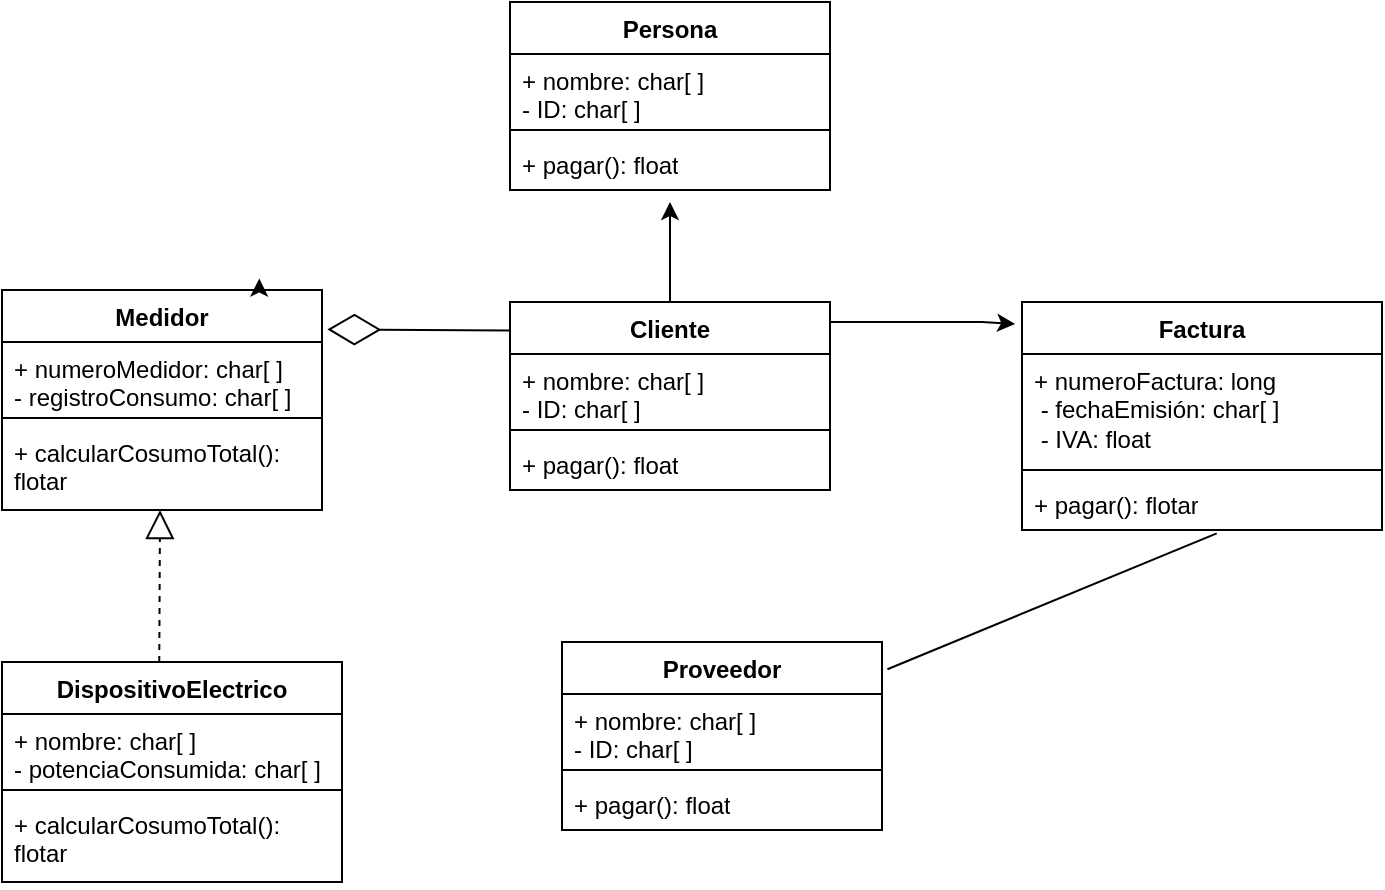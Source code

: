 <mxfile version="22.0.8" type="github">
  <diagram name="Página-1" id="qzHeLhYWio8bt5FbWxzC">
    <mxGraphModel dx="1477" dy="1775" grid="1" gridSize="10" guides="1" tooltips="1" connect="1" arrows="1" fold="1" page="1" pageScale="1" pageWidth="827" pageHeight="1169" math="0" shadow="0">
      <root>
        <mxCell id="0" />
        <mxCell id="1" parent="0" />
        <mxCell id="92ZlCaCENZe-C0ZBubRc-1" value="&lt;font style=&quot;vertical-align: inherit;&quot;&gt;&lt;font style=&quot;vertical-align: inherit;&quot;&gt;Persona&lt;/font&gt;&lt;/font&gt;" style="swimlane;fontStyle=1;align=center;verticalAlign=top;childLayout=stackLayout;horizontal=1;startSize=26;horizontalStack=0;resizeParent=1;resizeParentMax=0;resizeLast=0;collapsible=1;marginBottom=0;whiteSpace=wrap;html=1;" vertex="1" parent="1">
          <mxGeometry x="334" y="-1160" width="160" height="94" as="geometry" />
        </mxCell>
        <mxCell id="92ZlCaCENZe-C0ZBubRc-2" value="&lt;font style=&quot;vertical-align: inherit;&quot;&gt;&lt;font style=&quot;vertical-align: inherit;&quot;&gt;&lt;font style=&quot;vertical-align: inherit;&quot;&gt;&lt;font style=&quot;vertical-align: inherit;&quot;&gt;&lt;font style=&quot;vertical-align: inherit;&quot;&gt;&lt;font style=&quot;vertical-align: inherit;&quot;&gt;+ nombre: char[ ]&lt;/font&gt;&lt;/font&gt;&lt;br&gt;&lt;font style=&quot;vertical-align: inherit;&quot;&gt;&lt;font style=&quot;vertical-align: inherit;&quot;&gt;- ID: char[ ]&lt;/font&gt;&lt;/font&gt;&lt;br&gt;&lt;/font&gt;&lt;/font&gt;&lt;/font&gt;&lt;/font&gt;" style="text;strokeColor=none;fillColor=none;align=left;verticalAlign=top;spacingLeft=4;spacingRight=4;overflow=hidden;rotatable=0;points=[[0,0.5],[1,0.5]];portConstraint=eastwest;whiteSpace=wrap;html=1;" vertex="1" parent="92ZlCaCENZe-C0ZBubRc-1">
          <mxGeometry y="26" width="160" height="34" as="geometry" />
        </mxCell>
        <mxCell id="92ZlCaCENZe-C0ZBubRc-3" value="" style="line;strokeWidth=1;fillColor=none;align=left;verticalAlign=middle;spacingTop=-1;spacingLeft=3;spacingRight=3;rotatable=0;labelPosition=right;points=[];portConstraint=eastwest;strokeColor=inherit;" vertex="1" parent="92ZlCaCENZe-C0ZBubRc-1">
          <mxGeometry y="60" width="160" height="8" as="geometry" />
        </mxCell>
        <mxCell id="92ZlCaCENZe-C0ZBubRc-4" value="&lt;font style=&quot;vertical-align: inherit;&quot;&gt;&lt;font style=&quot;vertical-align: inherit;&quot;&gt;&lt;font style=&quot;vertical-align: inherit;&quot;&gt;&lt;font style=&quot;vertical-align: inherit;&quot;&gt;+ pagar(): float&lt;/font&gt;&lt;/font&gt;&lt;/font&gt;&lt;/font&gt;" style="text;strokeColor=none;fillColor=none;align=left;verticalAlign=top;spacingLeft=4;spacingRight=4;overflow=hidden;rotatable=0;points=[[0,0.5],[1,0.5]];portConstraint=eastwest;whiteSpace=wrap;html=1;" vertex="1" parent="92ZlCaCENZe-C0ZBubRc-1">
          <mxGeometry y="68" width="160" height="26" as="geometry" />
        </mxCell>
        <mxCell id="92ZlCaCENZe-C0ZBubRc-6" value="&lt;font style=&quot;vertical-align: inherit;&quot;&gt;&lt;font style=&quot;vertical-align: inherit;&quot;&gt;&lt;font style=&quot;vertical-align: inherit;&quot;&gt;&lt;font style=&quot;vertical-align: inherit;&quot;&gt;Factura&lt;/font&gt;&lt;/font&gt;&lt;/font&gt;&lt;/font&gt;" style="swimlane;fontStyle=1;align=center;verticalAlign=top;childLayout=stackLayout;horizontal=1;startSize=26;horizontalStack=0;resizeParent=1;resizeParentMax=0;resizeLast=0;collapsible=1;marginBottom=0;whiteSpace=wrap;html=1;" vertex="1" parent="1">
          <mxGeometry x="590" y="-1010" width="180" height="114" as="geometry" />
        </mxCell>
        <mxCell id="92ZlCaCENZe-C0ZBubRc-7" value="&lt;font style=&quot;vertical-align: inherit;&quot;&gt;&lt;font style=&quot;vertical-align: inherit;&quot;&gt;&lt;font style=&quot;vertical-align: inherit;&quot;&gt;&lt;font style=&quot;vertical-align: inherit;&quot;&gt;&lt;font style=&quot;vertical-align: inherit;&quot;&gt;&lt;font style=&quot;vertical-align: inherit;&quot;&gt;&lt;font style=&quot;vertical-align: inherit;&quot;&gt;&lt;font style=&quot;vertical-align: inherit;&quot;&gt;&lt;font style=&quot;vertical-align: inherit;&quot;&gt;&lt;font style=&quot;vertical-align: inherit;&quot;&gt;&lt;font style=&quot;vertical-align: inherit;&quot;&gt;&lt;font style=&quot;vertical-align: inherit;&quot;&gt;&lt;font style=&quot;vertical-align: inherit;&quot;&gt;&lt;font style=&quot;vertical-align: inherit;&quot;&gt;+ numeroFactura: long &lt;/font&gt;&lt;/font&gt;&lt;/font&gt;&lt;/font&gt;&lt;/font&gt;&lt;/font&gt;&lt;/font&gt;&lt;/font&gt;&lt;/font&gt;&lt;/font&gt;&lt;br&gt;&lt;font style=&quot;vertical-align: inherit;&quot;&gt;&lt;font style=&quot;vertical-align: inherit;&quot;&gt;&lt;font style=&quot;vertical-align: inherit;&quot;&gt;&lt;font style=&quot;vertical-align: inherit;&quot;&gt;&lt;font style=&quot;vertical-align: inherit;&quot;&gt;&lt;font style=&quot;vertical-align: inherit;&quot;&gt;&lt;font style=&quot;vertical-align: inherit;&quot;&gt;&lt;font style=&quot;vertical-align: inherit;&quot;&gt;&lt;font style=&quot;vertical-align: inherit;&quot;&gt;&lt;font style=&quot;vertical-align: inherit;&quot;&gt;&amp;nbsp;- fechaEmisión: char[ ]&lt;br&gt;&lt;/font&gt;&lt;/font&gt;&lt;/font&gt;&lt;/font&gt;&lt;/font&gt;&lt;/font&gt;&lt;/font&gt;&lt;/font&gt;&lt;/font&gt;&lt;/font&gt;&lt;font style=&quot;vertical-align: inherit;&quot;&gt;&lt;font style=&quot;vertical-align: inherit;&quot;&gt;&amp;nbsp;- IVA: float&lt;/font&gt;&lt;/font&gt;&lt;br&gt;&lt;/font&gt;&lt;/font&gt;&lt;/font&gt;&lt;/font&gt;" style="text;strokeColor=none;fillColor=none;align=left;verticalAlign=top;spacingLeft=4;spacingRight=4;overflow=hidden;rotatable=0;points=[[0,0.5],[1,0.5]];portConstraint=eastwest;whiteSpace=wrap;html=1;" vertex="1" parent="92ZlCaCENZe-C0ZBubRc-6">
          <mxGeometry y="26" width="180" height="54" as="geometry" />
        </mxCell>
        <mxCell id="92ZlCaCENZe-C0ZBubRc-8" value="" style="line;strokeWidth=1;fillColor=none;align=left;verticalAlign=middle;spacingTop=-1;spacingLeft=3;spacingRight=3;rotatable=0;labelPosition=right;points=[];portConstraint=eastwest;strokeColor=inherit;" vertex="1" parent="92ZlCaCENZe-C0ZBubRc-6">
          <mxGeometry y="80" width="180" height="8" as="geometry" />
        </mxCell>
        <mxCell id="92ZlCaCENZe-C0ZBubRc-9" value="&lt;font style=&quot;vertical-align: inherit;&quot;&gt;&lt;font style=&quot;vertical-align: inherit;&quot;&gt;&lt;font style=&quot;vertical-align: inherit;&quot;&gt;&lt;font style=&quot;vertical-align: inherit;&quot;&gt;&lt;font style=&quot;vertical-align: inherit;&quot;&gt;&lt;font style=&quot;vertical-align: inherit;&quot;&gt;+ pagar(): flotar&lt;/font&gt;&lt;/font&gt;&lt;/font&gt;&lt;/font&gt;&lt;/font&gt;&lt;/font&gt;" style="text;strokeColor=none;fillColor=none;align=left;verticalAlign=top;spacingLeft=4;spacingRight=4;overflow=hidden;rotatable=0;points=[[0,0.5],[1,0.5]];portConstraint=eastwest;whiteSpace=wrap;html=1;" vertex="1" parent="92ZlCaCENZe-C0ZBubRc-6">
          <mxGeometry y="88" width="180" height="26" as="geometry" />
        </mxCell>
        <mxCell id="92ZlCaCENZe-C0ZBubRc-11" value="&lt;font style=&quot;vertical-align: inherit;&quot;&gt;&lt;font style=&quot;vertical-align: inherit;&quot;&gt;&lt;font style=&quot;vertical-align: inherit;&quot;&gt;&lt;font style=&quot;vertical-align: inherit;&quot;&gt;Medidor&lt;/font&gt;&lt;/font&gt;&lt;/font&gt;&lt;/font&gt;" style="swimlane;fontStyle=1;align=center;verticalAlign=top;childLayout=stackLayout;horizontal=1;startSize=26;horizontalStack=0;resizeParent=1;resizeParentMax=0;resizeLast=0;collapsible=1;marginBottom=0;whiteSpace=wrap;html=1;" vertex="1" parent="1">
          <mxGeometry x="80" y="-1016" width="160" height="110" as="geometry" />
        </mxCell>
        <mxCell id="92ZlCaCENZe-C0ZBubRc-12" value="&lt;font style=&quot;vertical-align: inherit;&quot;&gt;&lt;font style=&quot;vertical-align: inherit;&quot;&gt;&lt;font style=&quot;vertical-align: inherit;&quot;&gt;&lt;font style=&quot;vertical-align: inherit;&quot;&gt;&lt;font style=&quot;vertical-align: inherit;&quot;&gt;&lt;font style=&quot;vertical-align: inherit;&quot;&gt;&lt;font style=&quot;vertical-align: inherit;&quot;&gt;&lt;font style=&quot;vertical-align: inherit;&quot;&gt;+ numeroMedidor: char[ ] &lt;/font&gt;&lt;/font&gt;&lt;/font&gt;&lt;/font&gt;&lt;br&gt;&lt;font style=&quot;vertical-align: inherit;&quot;&gt;&lt;font style=&quot;vertical-align: inherit;&quot;&gt;&lt;font style=&quot;vertical-align: inherit;&quot;&gt;&lt;font style=&quot;vertical-align: inherit;&quot;&gt;- registroConsumo: char[ ]&lt;/font&gt;&lt;/font&gt;&lt;/font&gt;&lt;/font&gt;&lt;br&gt;&lt;/font&gt;&lt;/font&gt;&lt;/font&gt;&lt;/font&gt;" style="text;strokeColor=none;fillColor=none;align=left;verticalAlign=top;spacingLeft=4;spacingRight=4;overflow=hidden;rotatable=0;points=[[0,0.5],[1,0.5]];portConstraint=eastwest;whiteSpace=wrap;html=1;" vertex="1" parent="92ZlCaCENZe-C0ZBubRc-11">
          <mxGeometry y="26" width="160" height="34" as="geometry" />
        </mxCell>
        <mxCell id="92ZlCaCENZe-C0ZBubRc-13" value="" style="line;strokeWidth=1;fillColor=none;align=left;verticalAlign=middle;spacingTop=-1;spacingLeft=3;spacingRight=3;rotatable=0;labelPosition=right;points=[];portConstraint=eastwest;strokeColor=inherit;" vertex="1" parent="92ZlCaCENZe-C0ZBubRc-11">
          <mxGeometry y="60" width="160" height="8" as="geometry" />
        </mxCell>
        <mxCell id="92ZlCaCENZe-C0ZBubRc-14" value="&lt;font style=&quot;vertical-align: inherit;&quot;&gt;&lt;font style=&quot;vertical-align: inherit;&quot;&gt;&lt;font style=&quot;vertical-align: inherit;&quot;&gt;&lt;font style=&quot;vertical-align: inherit;&quot;&gt;&lt;font style=&quot;vertical-align: inherit;&quot;&gt;&lt;font style=&quot;vertical-align: inherit;&quot;&gt;+ calcularCosumoTotal(): flotar&lt;/font&gt;&lt;/font&gt;&lt;/font&gt;&lt;/font&gt;&lt;/font&gt;&lt;/font&gt;" style="text;strokeColor=none;fillColor=none;align=left;verticalAlign=top;spacingLeft=4;spacingRight=4;overflow=hidden;rotatable=0;points=[[0,0.5],[1,0.5]];portConstraint=eastwest;whiteSpace=wrap;html=1;" vertex="1" parent="92ZlCaCENZe-C0ZBubRc-11">
          <mxGeometry y="68" width="160" height="42" as="geometry" />
        </mxCell>
        <mxCell id="92ZlCaCENZe-C0ZBubRc-19" style="edgeStyle=orthogonalEdgeStyle;rounded=0;orthogonalLoop=1;jettySize=auto;html=1;" edge="1" parent="1" source="92ZlCaCENZe-C0ZBubRc-15">
          <mxGeometry relative="1" as="geometry">
            <mxPoint x="414" y="-1060" as="targetPoint" />
          </mxGeometry>
        </mxCell>
        <mxCell id="92ZlCaCENZe-C0ZBubRc-15" value="&lt;font style=&quot;vertical-align: inherit;&quot;&gt;&lt;font style=&quot;vertical-align: inherit;&quot;&gt;Cliente&lt;/font&gt;&lt;/font&gt;" style="swimlane;fontStyle=1;align=center;verticalAlign=top;childLayout=stackLayout;horizontal=1;startSize=26;horizontalStack=0;resizeParent=1;resizeParentMax=0;resizeLast=0;collapsible=1;marginBottom=0;whiteSpace=wrap;html=1;" vertex="1" parent="1">
          <mxGeometry x="334" y="-1010" width="160" height="94" as="geometry" />
        </mxCell>
        <mxCell id="92ZlCaCENZe-C0ZBubRc-16" value="&lt;font style=&quot;vertical-align: inherit;&quot;&gt;&lt;font style=&quot;vertical-align: inherit;&quot;&gt;&lt;font style=&quot;vertical-align: inherit;&quot;&gt;&lt;font style=&quot;vertical-align: inherit;&quot;&gt;&lt;font style=&quot;vertical-align: inherit;&quot;&gt;&lt;font style=&quot;vertical-align: inherit;&quot;&gt;+ nombre: char[ ]&lt;/font&gt;&lt;/font&gt;&lt;br&gt;&lt;font style=&quot;vertical-align: inherit;&quot;&gt;&lt;font style=&quot;vertical-align: inherit;&quot;&gt;- ID: char[ ]&lt;/font&gt;&lt;/font&gt;&lt;br&gt;&lt;/font&gt;&lt;/font&gt;&lt;/font&gt;&lt;/font&gt;" style="text;strokeColor=none;fillColor=none;align=left;verticalAlign=top;spacingLeft=4;spacingRight=4;overflow=hidden;rotatable=0;points=[[0,0.5],[1,0.5]];portConstraint=eastwest;whiteSpace=wrap;html=1;" vertex="1" parent="92ZlCaCENZe-C0ZBubRc-15">
          <mxGeometry y="26" width="160" height="34" as="geometry" />
        </mxCell>
        <mxCell id="92ZlCaCENZe-C0ZBubRc-17" value="" style="line;strokeWidth=1;fillColor=none;align=left;verticalAlign=middle;spacingTop=-1;spacingLeft=3;spacingRight=3;rotatable=0;labelPosition=right;points=[];portConstraint=eastwest;strokeColor=inherit;" vertex="1" parent="92ZlCaCENZe-C0ZBubRc-15">
          <mxGeometry y="60" width="160" height="8" as="geometry" />
        </mxCell>
        <mxCell id="92ZlCaCENZe-C0ZBubRc-18" value="&lt;font style=&quot;vertical-align: inherit;&quot;&gt;&lt;font style=&quot;vertical-align: inherit;&quot;&gt;&lt;font style=&quot;vertical-align: inherit;&quot;&gt;&lt;font style=&quot;vertical-align: inherit;&quot;&gt;+ pagar(): float&lt;/font&gt;&lt;/font&gt;&lt;/font&gt;&lt;/font&gt;" style="text;strokeColor=none;fillColor=none;align=left;verticalAlign=top;spacingLeft=4;spacingRight=4;overflow=hidden;rotatable=0;points=[[0,0.5],[1,0.5]];portConstraint=eastwest;whiteSpace=wrap;html=1;" vertex="1" parent="92ZlCaCENZe-C0ZBubRc-15">
          <mxGeometry y="68" width="160" height="26" as="geometry" />
        </mxCell>
        <mxCell id="92ZlCaCENZe-C0ZBubRc-23" value="" style="endArrow=diamondThin;endFill=0;endSize=24;html=1;rounded=0;entryX=1.017;entryY=0.179;entryDx=0;entryDy=0;entryPerimeter=0;exitX=0;exitY=0.152;exitDx=0;exitDy=0;exitPerimeter=0;" edge="1" parent="1" source="92ZlCaCENZe-C0ZBubRc-15" target="92ZlCaCENZe-C0ZBubRc-11">
          <mxGeometry width="160" relative="1" as="geometry">
            <mxPoint x="310" y="-870" as="sourcePoint" />
            <mxPoint x="670" y="-980" as="targetPoint" />
          </mxGeometry>
        </mxCell>
        <mxCell id="92ZlCaCENZe-C0ZBubRc-24" style="edgeStyle=orthogonalEdgeStyle;rounded=0;orthogonalLoop=1;jettySize=auto;html=1;exitX=0.75;exitY=0;exitDx=0;exitDy=0;entryX=0.804;entryY=-0.052;entryDx=0;entryDy=0;entryPerimeter=0;" edge="1" parent="1" source="92ZlCaCENZe-C0ZBubRc-11" target="92ZlCaCENZe-C0ZBubRc-11">
          <mxGeometry relative="1" as="geometry" />
        </mxCell>
        <mxCell id="92ZlCaCENZe-C0ZBubRc-25" style="edgeStyle=orthogonalEdgeStyle;rounded=0;orthogonalLoop=1;jettySize=auto;html=1;entryX=-0.019;entryY=0.096;entryDx=0;entryDy=0;entryPerimeter=0;" edge="1" parent="1" source="92ZlCaCENZe-C0ZBubRc-15" target="92ZlCaCENZe-C0ZBubRc-6">
          <mxGeometry relative="1" as="geometry">
            <Array as="points">
              <mxPoint x="570" y="-1000" />
              <mxPoint x="570" y="-1000" />
            </Array>
          </mxGeometry>
        </mxCell>
        <mxCell id="92ZlCaCENZe-C0ZBubRc-26" value="&lt;font style=&quot;vertical-align: inherit;&quot;&gt;&lt;font style=&quot;vertical-align: inherit;&quot;&gt;&lt;font style=&quot;vertical-align: inherit;&quot;&gt;&lt;font style=&quot;vertical-align: inherit;&quot;&gt;&lt;font style=&quot;vertical-align: inherit;&quot;&gt;&lt;font style=&quot;vertical-align: inherit;&quot;&gt;&lt;font style=&quot;vertical-align: inherit;&quot;&gt;&lt;font style=&quot;vertical-align: inherit;&quot;&gt;DispositivoElectrico&lt;/font&gt;&lt;/font&gt;&lt;/font&gt;&lt;/font&gt;&lt;/font&gt;&lt;/font&gt;&lt;/font&gt;&lt;/font&gt;" style="swimlane;fontStyle=1;align=center;verticalAlign=top;childLayout=stackLayout;horizontal=1;startSize=26;horizontalStack=0;resizeParent=1;resizeParentMax=0;resizeLast=0;collapsible=1;marginBottom=0;whiteSpace=wrap;html=1;" vertex="1" parent="1">
          <mxGeometry x="80" y="-830" width="170" height="110" as="geometry" />
        </mxCell>
        <mxCell id="92ZlCaCENZe-C0ZBubRc-27" value="&lt;font style=&quot;vertical-align: inherit;&quot;&gt;&lt;font style=&quot;vertical-align: inherit;&quot;&gt;&lt;font style=&quot;vertical-align: inherit;&quot;&gt;&lt;font style=&quot;vertical-align: inherit;&quot;&gt;&lt;font style=&quot;vertical-align: inherit;&quot;&gt;&lt;font style=&quot;vertical-align: inherit;&quot;&gt;&lt;font style=&quot;vertical-align: inherit;&quot;&gt;&lt;font style=&quot;vertical-align: inherit;&quot;&gt;&lt;font style=&quot;vertical-align: inherit;&quot;&gt;&lt;font style=&quot;vertical-align: inherit;&quot;&gt;&lt;font style=&quot;vertical-align: inherit;&quot;&gt;&lt;font style=&quot;vertical-align: inherit;&quot;&gt;+ nombre: char[ ] &lt;/font&gt;&lt;/font&gt;&lt;/font&gt;&lt;/font&gt;&lt;/font&gt;&lt;/font&gt;&lt;/font&gt;&lt;/font&gt;&lt;br&gt;&lt;font style=&quot;vertical-align: inherit;&quot;&gt;&lt;font style=&quot;vertical-align: inherit;&quot;&gt;&lt;font style=&quot;vertical-align: inherit;&quot;&gt;&lt;font style=&quot;vertical-align: inherit;&quot;&gt;&lt;font style=&quot;vertical-align: inherit;&quot;&gt;&lt;font style=&quot;vertical-align: inherit;&quot;&gt;&lt;font style=&quot;vertical-align: inherit;&quot;&gt;&lt;font style=&quot;vertical-align: inherit;&quot;&gt;- potenciaConsumida: char[ ]&lt;/font&gt;&lt;/font&gt;&lt;/font&gt;&lt;/font&gt;&lt;/font&gt;&lt;/font&gt;&lt;/font&gt;&lt;/font&gt;&lt;br&gt;&lt;/font&gt;&lt;/font&gt;&lt;/font&gt;&lt;/font&gt;" style="text;strokeColor=none;fillColor=none;align=left;verticalAlign=top;spacingLeft=4;spacingRight=4;overflow=hidden;rotatable=0;points=[[0,0.5],[1,0.5]];portConstraint=eastwest;whiteSpace=wrap;html=1;" vertex="1" parent="92ZlCaCENZe-C0ZBubRc-26">
          <mxGeometry y="26" width="170" height="34" as="geometry" />
        </mxCell>
        <mxCell id="92ZlCaCENZe-C0ZBubRc-28" value="" style="line;strokeWidth=1;fillColor=none;align=left;verticalAlign=middle;spacingTop=-1;spacingLeft=3;spacingRight=3;rotatable=0;labelPosition=right;points=[];portConstraint=eastwest;strokeColor=inherit;" vertex="1" parent="92ZlCaCENZe-C0ZBubRc-26">
          <mxGeometry y="60" width="170" height="8" as="geometry" />
        </mxCell>
        <mxCell id="92ZlCaCENZe-C0ZBubRc-29" value="&lt;font style=&quot;vertical-align: inherit;&quot;&gt;&lt;font style=&quot;vertical-align: inherit;&quot;&gt;&lt;font style=&quot;vertical-align: inherit;&quot;&gt;&lt;font style=&quot;vertical-align: inherit;&quot;&gt;&lt;font style=&quot;vertical-align: inherit;&quot;&gt;&lt;font style=&quot;vertical-align: inherit;&quot;&gt;+ calcularCosumoTotal(): flotar&lt;/font&gt;&lt;/font&gt;&lt;/font&gt;&lt;/font&gt;&lt;/font&gt;&lt;/font&gt;" style="text;strokeColor=none;fillColor=none;align=left;verticalAlign=top;spacingLeft=4;spacingRight=4;overflow=hidden;rotatable=0;points=[[0,0.5],[1,0.5]];portConstraint=eastwest;whiteSpace=wrap;html=1;" vertex="1" parent="92ZlCaCENZe-C0ZBubRc-26">
          <mxGeometry y="68" width="170" height="42" as="geometry" />
        </mxCell>
        <mxCell id="92ZlCaCENZe-C0ZBubRc-30" value="" style="endArrow=block;dashed=1;endFill=0;endSize=12;html=1;rounded=0;exitX=0.447;exitY=-0.009;exitDx=0;exitDy=0;exitPerimeter=0;" edge="1" parent="1">
          <mxGeometry width="160" relative="1" as="geometry">
            <mxPoint x="158.63" y="-830" as="sourcePoint" />
            <mxPoint x="159" y="-906" as="targetPoint" />
          </mxGeometry>
        </mxCell>
        <mxCell id="92ZlCaCENZe-C0ZBubRc-31" value="&lt;font style=&quot;vertical-align: inherit;&quot;&gt;&lt;font style=&quot;vertical-align: inherit;&quot;&gt;&lt;font style=&quot;vertical-align: inherit;&quot;&gt;&lt;font style=&quot;vertical-align: inherit;&quot;&gt;Proveedor&lt;/font&gt;&lt;/font&gt;&lt;/font&gt;&lt;/font&gt;" style="swimlane;fontStyle=1;align=center;verticalAlign=top;childLayout=stackLayout;horizontal=1;startSize=26;horizontalStack=0;resizeParent=1;resizeParentMax=0;resizeLast=0;collapsible=1;marginBottom=0;whiteSpace=wrap;html=1;points=[[0,0,0,0,0],[0,0.25,0,0,0],[0,0.5,0,0,0],[0,0.75,0,0,0],[0,1,0,0,0],[0.25,0,0,0,0],[0.25,1,0,0,0],[0.5,0,0,0,0],[0.5,1,0,0,0],[0.75,0,0,0,0],[0.75,1,0,0,0],[1,0,0,0,0],[1,0.25,0,0,0],[1,0.5,0,0,0],[1,0.75,0,0,0],[1,1,0,0,0]];" vertex="1" parent="1">
          <mxGeometry x="360" y="-840" width="160" height="94" as="geometry" />
        </mxCell>
        <mxCell id="92ZlCaCENZe-C0ZBubRc-32" value="&lt;font style=&quot;vertical-align: inherit;&quot;&gt;&lt;font style=&quot;vertical-align: inherit;&quot;&gt;&lt;font style=&quot;vertical-align: inherit;&quot;&gt;&lt;font style=&quot;vertical-align: inherit;&quot;&gt;&lt;font style=&quot;vertical-align: inherit;&quot;&gt;&lt;font style=&quot;vertical-align: inherit;&quot;&gt;+ nombre: char[ ]&lt;/font&gt;&lt;/font&gt;&lt;br&gt;&lt;font style=&quot;vertical-align: inherit;&quot;&gt;&lt;font style=&quot;vertical-align: inherit;&quot;&gt;- ID: char[ ]&lt;/font&gt;&lt;/font&gt;&lt;br&gt;&lt;/font&gt;&lt;/font&gt;&lt;/font&gt;&lt;/font&gt;" style="text;strokeColor=none;fillColor=none;align=left;verticalAlign=top;spacingLeft=4;spacingRight=4;overflow=hidden;rotatable=0;points=[[0,0.5],[1,0.5]];portConstraint=eastwest;whiteSpace=wrap;html=1;" vertex="1" parent="92ZlCaCENZe-C0ZBubRc-31">
          <mxGeometry y="26" width="160" height="34" as="geometry" />
        </mxCell>
        <mxCell id="92ZlCaCENZe-C0ZBubRc-33" value="" style="line;strokeWidth=1;fillColor=none;align=left;verticalAlign=middle;spacingTop=-1;spacingLeft=3;spacingRight=3;rotatable=0;labelPosition=right;points=[];portConstraint=eastwest;strokeColor=inherit;" vertex="1" parent="92ZlCaCENZe-C0ZBubRc-31">
          <mxGeometry y="60" width="160" height="8" as="geometry" />
        </mxCell>
        <mxCell id="92ZlCaCENZe-C0ZBubRc-34" value="&lt;font style=&quot;vertical-align: inherit;&quot;&gt;&lt;font style=&quot;vertical-align: inherit;&quot;&gt;&lt;font style=&quot;vertical-align: inherit;&quot;&gt;&lt;font style=&quot;vertical-align: inherit;&quot;&gt;+ pagar(): float&lt;/font&gt;&lt;/font&gt;&lt;/font&gt;&lt;/font&gt;" style="text;strokeColor=none;fillColor=none;align=left;verticalAlign=top;spacingLeft=4;spacingRight=4;overflow=hidden;rotatable=0;points=[[0,0.5],[1,0.5]];portConstraint=eastwest;whiteSpace=wrap;html=1;" vertex="1" parent="92ZlCaCENZe-C0ZBubRc-31">
          <mxGeometry y="68" width="160" height="26" as="geometry" />
        </mxCell>
        <mxCell id="92ZlCaCENZe-C0ZBubRc-40" value="" style="endArrow=none;html=1;rounded=0;exitX=1.017;exitY=0.145;exitDx=0;exitDy=0;exitPerimeter=0;entryX=0.541;entryY=1.064;entryDx=0;entryDy=0;entryPerimeter=0;" edge="1" parent="1" source="92ZlCaCENZe-C0ZBubRc-31" target="92ZlCaCENZe-C0ZBubRc-9">
          <mxGeometry width="50" height="50" relative="1" as="geometry">
            <mxPoint x="570" y="-850" as="sourcePoint" />
            <mxPoint x="620" y="-900" as="targetPoint" />
          </mxGeometry>
        </mxCell>
      </root>
    </mxGraphModel>
  </diagram>
</mxfile>

